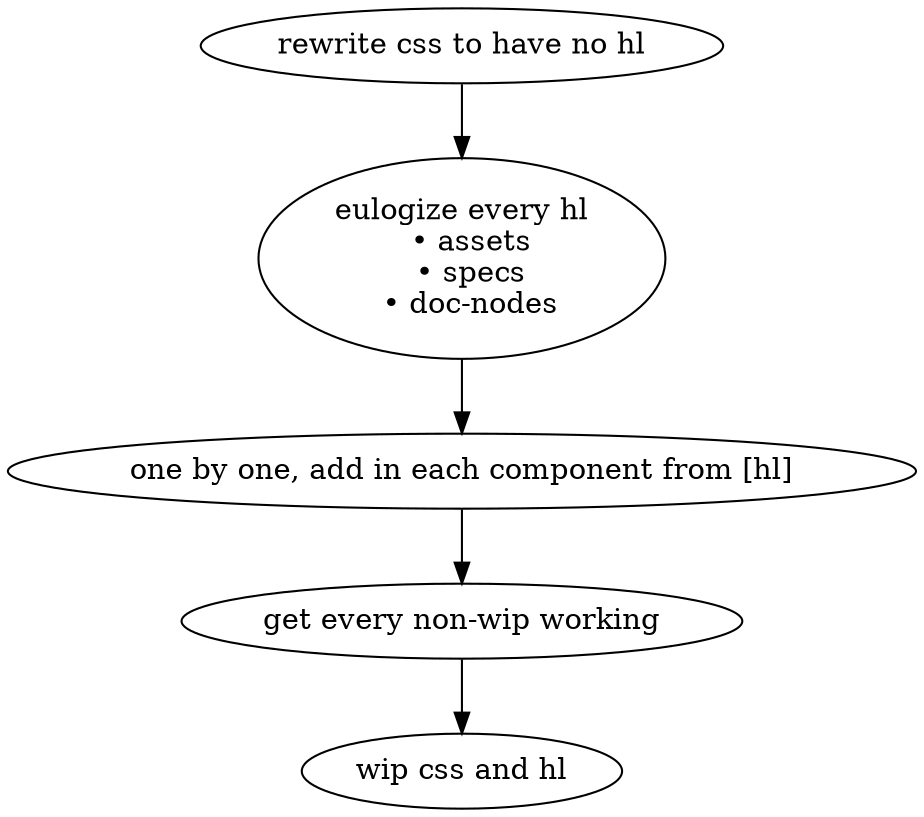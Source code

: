 # created by tan-man on 2015-08-03 15:37:05 UTC

digraph {

1 [label="wip css and hl"]

2 [label="get every non-wip working"]

3 [label="one by one, add in each component from [hl]"]

/* renames is commit 1. above with a lot of work is commit 2. */

4 [label="eulogize every hl\n  • assets\n  • specs\n  • doc-nodes"]

5 [label="rewrite css to have no hl"]


5->4
4->3
3->2
2->1

}
